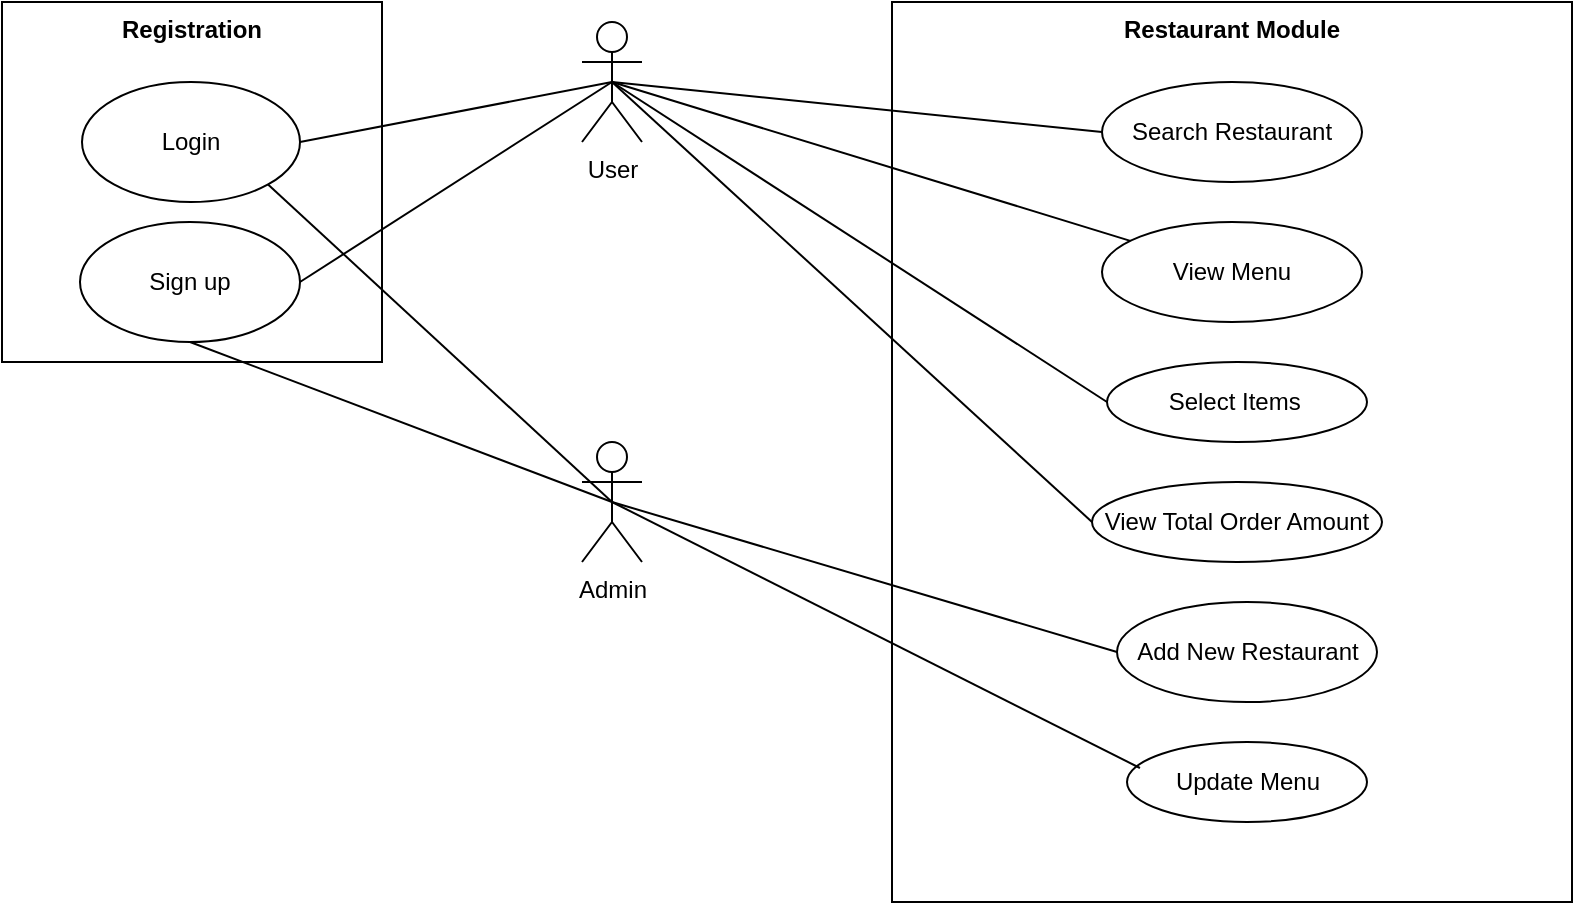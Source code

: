 <mxfile version="14.5.6" type="github">
  <diagram id="C1zk2GjAIqy5yiNyN8uk" name="Page-1">
    <mxGraphModel dx="868" dy="450" grid="1" gridSize="10" guides="1" tooltips="1" connect="1" arrows="1" fold="1" page="1" pageScale="1" pageWidth="827" pageHeight="1169" math="0" shadow="0">
      <root>
        <mxCell id="0" />
        <mxCell id="1" parent="0" />
        <mxCell id="jhMQIJePz_0eJn743-Vq-15" value="Restaurant Module" style="shape=rect;html=1;verticalAlign=top;fontStyle=1;whiteSpace=wrap;align=center;" vertex="1" parent="1">
          <mxGeometry x="465" y="10" width="340" height="450" as="geometry" />
        </mxCell>
        <mxCell id="jhMQIJePz_0eJn743-Vq-13" value="Registration" style="shape=rect;html=1;verticalAlign=top;fontStyle=1;whiteSpace=wrap;align=center;" vertex="1" parent="1">
          <mxGeometry x="20" y="10" width="190" height="180" as="geometry" />
        </mxCell>
        <mxCell id="jhMQIJePz_0eJn743-Vq-1" value="User" style="shape=umlActor;html=1;verticalLabelPosition=bottom;verticalAlign=top;align=center;" vertex="1" parent="1">
          <mxGeometry x="310" y="20" width="30" height="60" as="geometry" />
        </mxCell>
        <mxCell id="jhMQIJePz_0eJn743-Vq-6" value="Search Restaurant" style="ellipse;whiteSpace=wrap;html=1;" vertex="1" parent="1">
          <mxGeometry x="570" y="50" width="130" height="50" as="geometry" />
        </mxCell>
        <mxCell id="jhMQIJePz_0eJn743-Vq-8" value="View Menu" style="ellipse;whiteSpace=wrap;html=1;" vertex="1" parent="1">
          <mxGeometry x="570" y="120" width="130" height="50" as="geometry" />
        </mxCell>
        <mxCell id="jhMQIJePz_0eJn743-Vq-9" value="Select Items&amp;nbsp;" style="ellipse;whiteSpace=wrap;html=1;" vertex="1" parent="1">
          <mxGeometry x="572.5" y="190" width="130" height="40" as="geometry" />
        </mxCell>
        <mxCell id="jhMQIJePz_0eJn743-Vq-10" value="View Total Order Amount" style="ellipse;whiteSpace=wrap;html=1;" vertex="1" parent="1">
          <mxGeometry x="565" y="250" width="145" height="40" as="geometry" />
        </mxCell>
        <mxCell id="jhMQIJePz_0eJn743-Vq-12" value="Sign up" style="ellipse;whiteSpace=wrap;html=1;" vertex="1" parent="1">
          <mxGeometry x="59" y="120" width="110" height="60" as="geometry" />
        </mxCell>
        <mxCell id="jhMQIJePz_0eJn743-Vq-11" value="Login" style="ellipse;whiteSpace=wrap;html=1;" vertex="1" parent="1">
          <mxGeometry x="60" y="50" width="109" height="60" as="geometry" />
        </mxCell>
        <mxCell id="jhMQIJePz_0eJn743-Vq-16" value="Admin" style="shape=umlActor;html=1;verticalLabelPosition=bottom;verticalAlign=top;align=center;" vertex="1" parent="1">
          <mxGeometry x="310" y="230" width="30" height="60" as="geometry" />
        </mxCell>
        <mxCell id="jhMQIJePz_0eJn743-Vq-23" value="" style="edgeStyle=none;html=1;endArrow=none;verticalAlign=bottom;entryX=0.5;entryY=1;entryDx=0;entryDy=0;exitX=0.5;exitY=0.5;exitDx=0;exitDy=0;exitPerimeter=0;" edge="1" parent="1" source="jhMQIJePz_0eJn743-Vq-16" target="jhMQIJePz_0eJn743-Vq-12">
          <mxGeometry width="160" relative="1" as="geometry">
            <mxPoint x="330" y="230" as="sourcePoint" />
            <mxPoint x="490" y="230" as="targetPoint" />
          </mxGeometry>
        </mxCell>
        <mxCell id="jhMQIJePz_0eJn743-Vq-25" value="" style="edgeStyle=none;html=1;endArrow=none;verticalAlign=bottom;entryX=1;entryY=1;entryDx=0;entryDy=0;exitX=0.5;exitY=0.5;exitDx=0;exitDy=0;exitPerimeter=0;" edge="1" parent="1" source="jhMQIJePz_0eJn743-Vq-16" target="jhMQIJePz_0eJn743-Vq-11">
          <mxGeometry width="160" relative="1" as="geometry">
            <mxPoint x="330" y="230" as="sourcePoint" />
            <mxPoint x="490" y="230" as="targetPoint" />
          </mxGeometry>
        </mxCell>
        <mxCell id="jhMQIJePz_0eJn743-Vq-26" value="Add New Restaurant" style="ellipse;whiteSpace=wrap;html=1;" vertex="1" parent="1">
          <mxGeometry x="577.5" y="310" width="130" height="50" as="geometry" />
        </mxCell>
        <mxCell id="jhMQIJePz_0eJn743-Vq-27" value="Update Menu" style="ellipse;whiteSpace=wrap;html=1;" vertex="1" parent="1">
          <mxGeometry x="582.5" y="380" width="120" height="40" as="geometry" />
        </mxCell>
        <mxCell id="jhMQIJePz_0eJn743-Vq-28" value="" style="edgeStyle=none;html=1;endArrow=none;verticalAlign=bottom;entryX=0;entryY=0.5;entryDx=0;entryDy=0;exitX=0.5;exitY=0.5;exitDx=0;exitDy=0;exitPerimeter=0;" edge="1" parent="1" source="jhMQIJePz_0eJn743-Vq-1" target="jhMQIJePz_0eJn743-Vq-6">
          <mxGeometry width="160" relative="1" as="geometry">
            <mxPoint x="330" y="230" as="sourcePoint" />
            <mxPoint x="490" y="230" as="targetPoint" />
          </mxGeometry>
        </mxCell>
        <mxCell id="jhMQIJePz_0eJn743-Vq-29" value="" style="edgeStyle=none;html=1;endArrow=none;verticalAlign=bottom;exitX=0.5;exitY=0.5;exitDx=0;exitDy=0;exitPerimeter=0;" edge="1" parent="1" source="jhMQIJePz_0eJn743-Vq-1" target="jhMQIJePz_0eJn743-Vq-8">
          <mxGeometry width="160" relative="1" as="geometry">
            <mxPoint x="330" y="230" as="sourcePoint" />
            <mxPoint x="490" y="230" as="targetPoint" />
          </mxGeometry>
        </mxCell>
        <mxCell id="jhMQIJePz_0eJn743-Vq-31" value="" style="edgeStyle=none;html=1;endArrow=none;verticalAlign=bottom;entryX=0;entryY=0.5;entryDx=0;entryDy=0;exitX=0.5;exitY=0.5;exitDx=0;exitDy=0;exitPerimeter=0;" edge="1" parent="1" source="jhMQIJePz_0eJn743-Vq-1" target="jhMQIJePz_0eJn743-Vq-9">
          <mxGeometry width="160" relative="1" as="geometry">
            <mxPoint x="330" y="230" as="sourcePoint" />
            <mxPoint x="490" y="230" as="targetPoint" />
          </mxGeometry>
        </mxCell>
        <mxCell id="jhMQIJePz_0eJn743-Vq-33" value="" style="edgeStyle=none;html=1;endArrow=none;verticalAlign=bottom;entryX=0;entryY=0.5;entryDx=0;entryDy=0;exitX=0.5;exitY=0.5;exitDx=0;exitDy=0;exitPerimeter=0;" edge="1" parent="1" source="jhMQIJePz_0eJn743-Vq-16" target="jhMQIJePz_0eJn743-Vq-26">
          <mxGeometry width="160" relative="1" as="geometry">
            <mxPoint x="330" y="230" as="sourcePoint" />
            <mxPoint x="490" y="230" as="targetPoint" />
          </mxGeometry>
        </mxCell>
        <mxCell id="jhMQIJePz_0eJn743-Vq-34" value="" style="edgeStyle=none;html=1;endArrow=none;verticalAlign=bottom;entryX=0.054;entryY=0.325;entryDx=0;entryDy=0;entryPerimeter=0;exitX=0.5;exitY=0.5;exitDx=0;exitDy=0;exitPerimeter=0;" edge="1" parent="1" source="jhMQIJePz_0eJn743-Vq-16" target="jhMQIJePz_0eJn743-Vq-27">
          <mxGeometry width="160" relative="1" as="geometry">
            <mxPoint x="330" y="230" as="sourcePoint" />
            <mxPoint x="490" y="230" as="targetPoint" />
          </mxGeometry>
        </mxCell>
        <mxCell id="jhMQIJePz_0eJn743-Vq-35" value="" style="edgeStyle=none;html=1;endArrow=none;verticalAlign=bottom;entryX=0;entryY=0.5;entryDx=0;entryDy=0;exitX=0.5;exitY=0.5;exitDx=0;exitDy=0;exitPerimeter=0;" edge="1" parent="1" source="jhMQIJePz_0eJn743-Vq-1" target="jhMQIJePz_0eJn743-Vq-10">
          <mxGeometry width="160" relative="1" as="geometry">
            <mxPoint x="330" y="110" as="sourcePoint" />
            <mxPoint x="490" y="230" as="targetPoint" />
          </mxGeometry>
        </mxCell>
        <mxCell id="jhMQIJePz_0eJn743-Vq-36" value="" style="edgeStyle=none;html=1;endArrow=none;verticalAlign=bottom;exitX=1;exitY=0.5;exitDx=0;exitDy=0;entryX=0.5;entryY=0.5;entryDx=0;entryDy=0;entryPerimeter=0;" edge="1" parent="1" source="jhMQIJePz_0eJn743-Vq-11" target="jhMQIJePz_0eJn743-Vq-1">
          <mxGeometry width="160" relative="1" as="geometry">
            <mxPoint x="330" y="230" as="sourcePoint" />
            <mxPoint x="490" y="230" as="targetPoint" />
          </mxGeometry>
        </mxCell>
        <mxCell id="jhMQIJePz_0eJn743-Vq-37" value="" style="edgeStyle=none;html=1;endArrow=none;verticalAlign=bottom;exitX=1;exitY=0.5;exitDx=0;exitDy=0;entryX=0.5;entryY=0.5;entryDx=0;entryDy=0;entryPerimeter=0;" edge="1" parent="1" source="jhMQIJePz_0eJn743-Vq-12" target="jhMQIJePz_0eJn743-Vq-1">
          <mxGeometry width="160" relative="1" as="geometry">
            <mxPoint x="330" y="230" as="sourcePoint" />
            <mxPoint x="323" y="117" as="targetPoint" />
          </mxGeometry>
        </mxCell>
      </root>
    </mxGraphModel>
  </diagram>
</mxfile>
